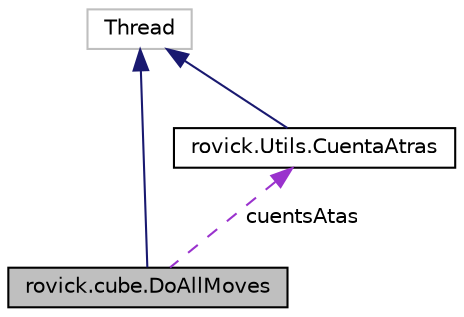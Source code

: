 digraph "rovick.cube.DoAllMoves"
{
  edge [fontname="Helvetica",fontsize="10",labelfontname="Helvetica",labelfontsize="10"];
  node [fontname="Helvetica",fontsize="10",shape=record];
  Node2 [label="rovick.cube.DoAllMoves",height=0.2,width=0.4,color="black", fillcolor="grey75", style="filled", fontcolor="black"];
  Node3 -> Node2 [dir="back",color="midnightblue",fontsize="10",style="solid",fontname="Helvetica"];
  Node3 [label="Thread",height=0.2,width=0.4,color="grey75", fillcolor="white", style="filled"];
  Node4 -> Node2 [dir="back",color="darkorchid3",fontsize="10",style="dashed",label=" cuentsAtas" ,fontname="Helvetica"];
  Node4 [label="rovick.Utils.CuentaAtras",height=0.2,width=0.4,color="black", fillcolor="white", style="filled",URL="$classrovick_1_1_utils_1_1_cuenta_atras.html"];
  Node3 -> Node4 [dir="back",color="midnightblue",fontsize="10",style="solid",fontname="Helvetica"];
}
